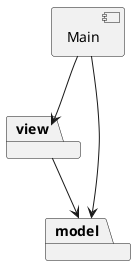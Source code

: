 @startuml
'https://plantuml.com/component-diagram

[Main]

package view

package model

[Main] --> [view]
[Main] --> [model]
[view] --> [model]
@enduml